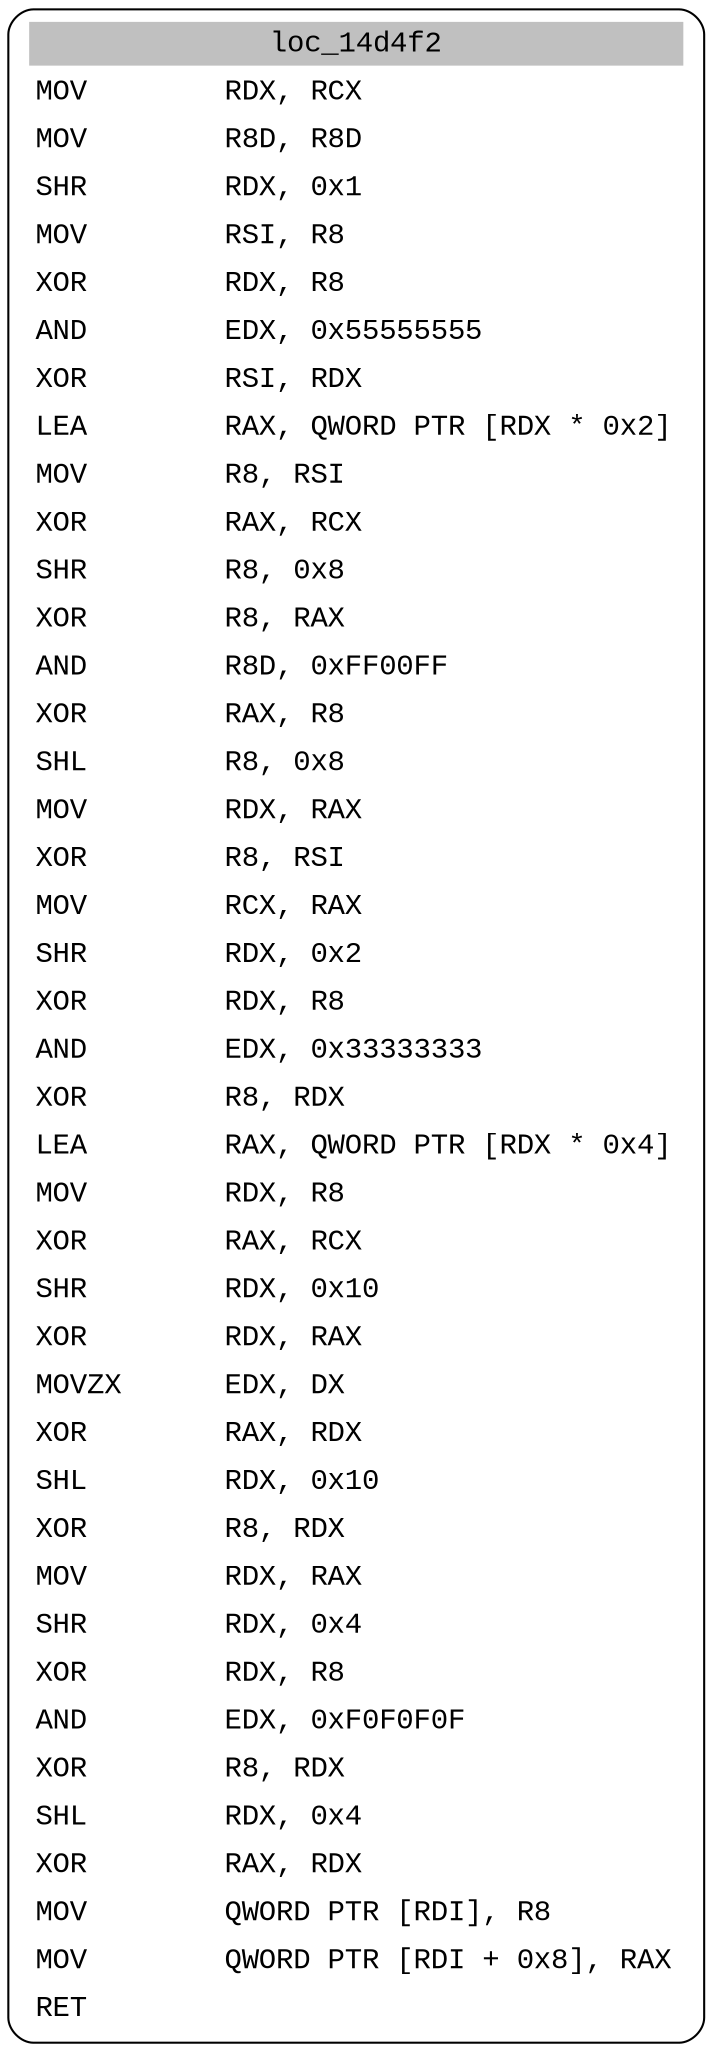 digraph asm_graph {
1941 [
shape="Mrecord" fontname="Courier New"label =<<table border="0" cellborder="0" cellpadding="3"><tr><td align="center" colspan="2" bgcolor="grey">loc_14d4f2</td></tr><tr><td align="left">MOV        RDX, RCX</td></tr><tr><td align="left">MOV        R8D, R8D</td></tr><tr><td align="left">SHR        RDX, 0x1</td></tr><tr><td align="left">MOV        RSI, R8</td></tr><tr><td align="left">XOR        RDX, R8</td></tr><tr><td align="left">AND        EDX, 0x55555555</td></tr><tr><td align="left">XOR        RSI, RDX</td></tr><tr><td align="left">LEA        RAX, QWORD PTR [RDX * 0x2]</td></tr><tr><td align="left">MOV        R8, RSI</td></tr><tr><td align="left">XOR        RAX, RCX</td></tr><tr><td align="left">SHR        R8, 0x8</td></tr><tr><td align="left">XOR        R8, RAX</td></tr><tr><td align="left">AND        R8D, 0xFF00FF</td></tr><tr><td align="left">XOR        RAX, R8</td></tr><tr><td align="left">SHL        R8, 0x8</td></tr><tr><td align="left">MOV        RDX, RAX</td></tr><tr><td align="left">XOR        R8, RSI</td></tr><tr><td align="left">MOV        RCX, RAX</td></tr><tr><td align="left">SHR        RDX, 0x2</td></tr><tr><td align="left">XOR        RDX, R8</td></tr><tr><td align="left">AND        EDX, 0x33333333</td></tr><tr><td align="left">XOR        R8, RDX</td></tr><tr><td align="left">LEA        RAX, QWORD PTR [RDX * 0x4]</td></tr><tr><td align="left">MOV        RDX, R8</td></tr><tr><td align="left">XOR        RAX, RCX</td></tr><tr><td align="left">SHR        RDX, 0x10</td></tr><tr><td align="left">XOR        RDX, RAX</td></tr><tr><td align="left">MOVZX      EDX, DX</td></tr><tr><td align="left">XOR        RAX, RDX</td></tr><tr><td align="left">SHL        RDX, 0x10</td></tr><tr><td align="left">XOR        R8, RDX</td></tr><tr><td align="left">MOV        RDX, RAX</td></tr><tr><td align="left">SHR        RDX, 0x4</td></tr><tr><td align="left">XOR        RDX, R8</td></tr><tr><td align="left">AND        EDX, 0xF0F0F0F</td></tr><tr><td align="left">XOR        R8, RDX</td></tr><tr><td align="left">SHL        RDX, 0x4</td></tr><tr><td align="left">XOR        RAX, RDX</td></tr><tr><td align="left">MOV        QWORD PTR [RDI], R8</td></tr><tr><td align="left">MOV        QWORD PTR [RDI + 0x8], RAX</td></tr><tr><td align="left">RET        </td></tr></table>> ];
}